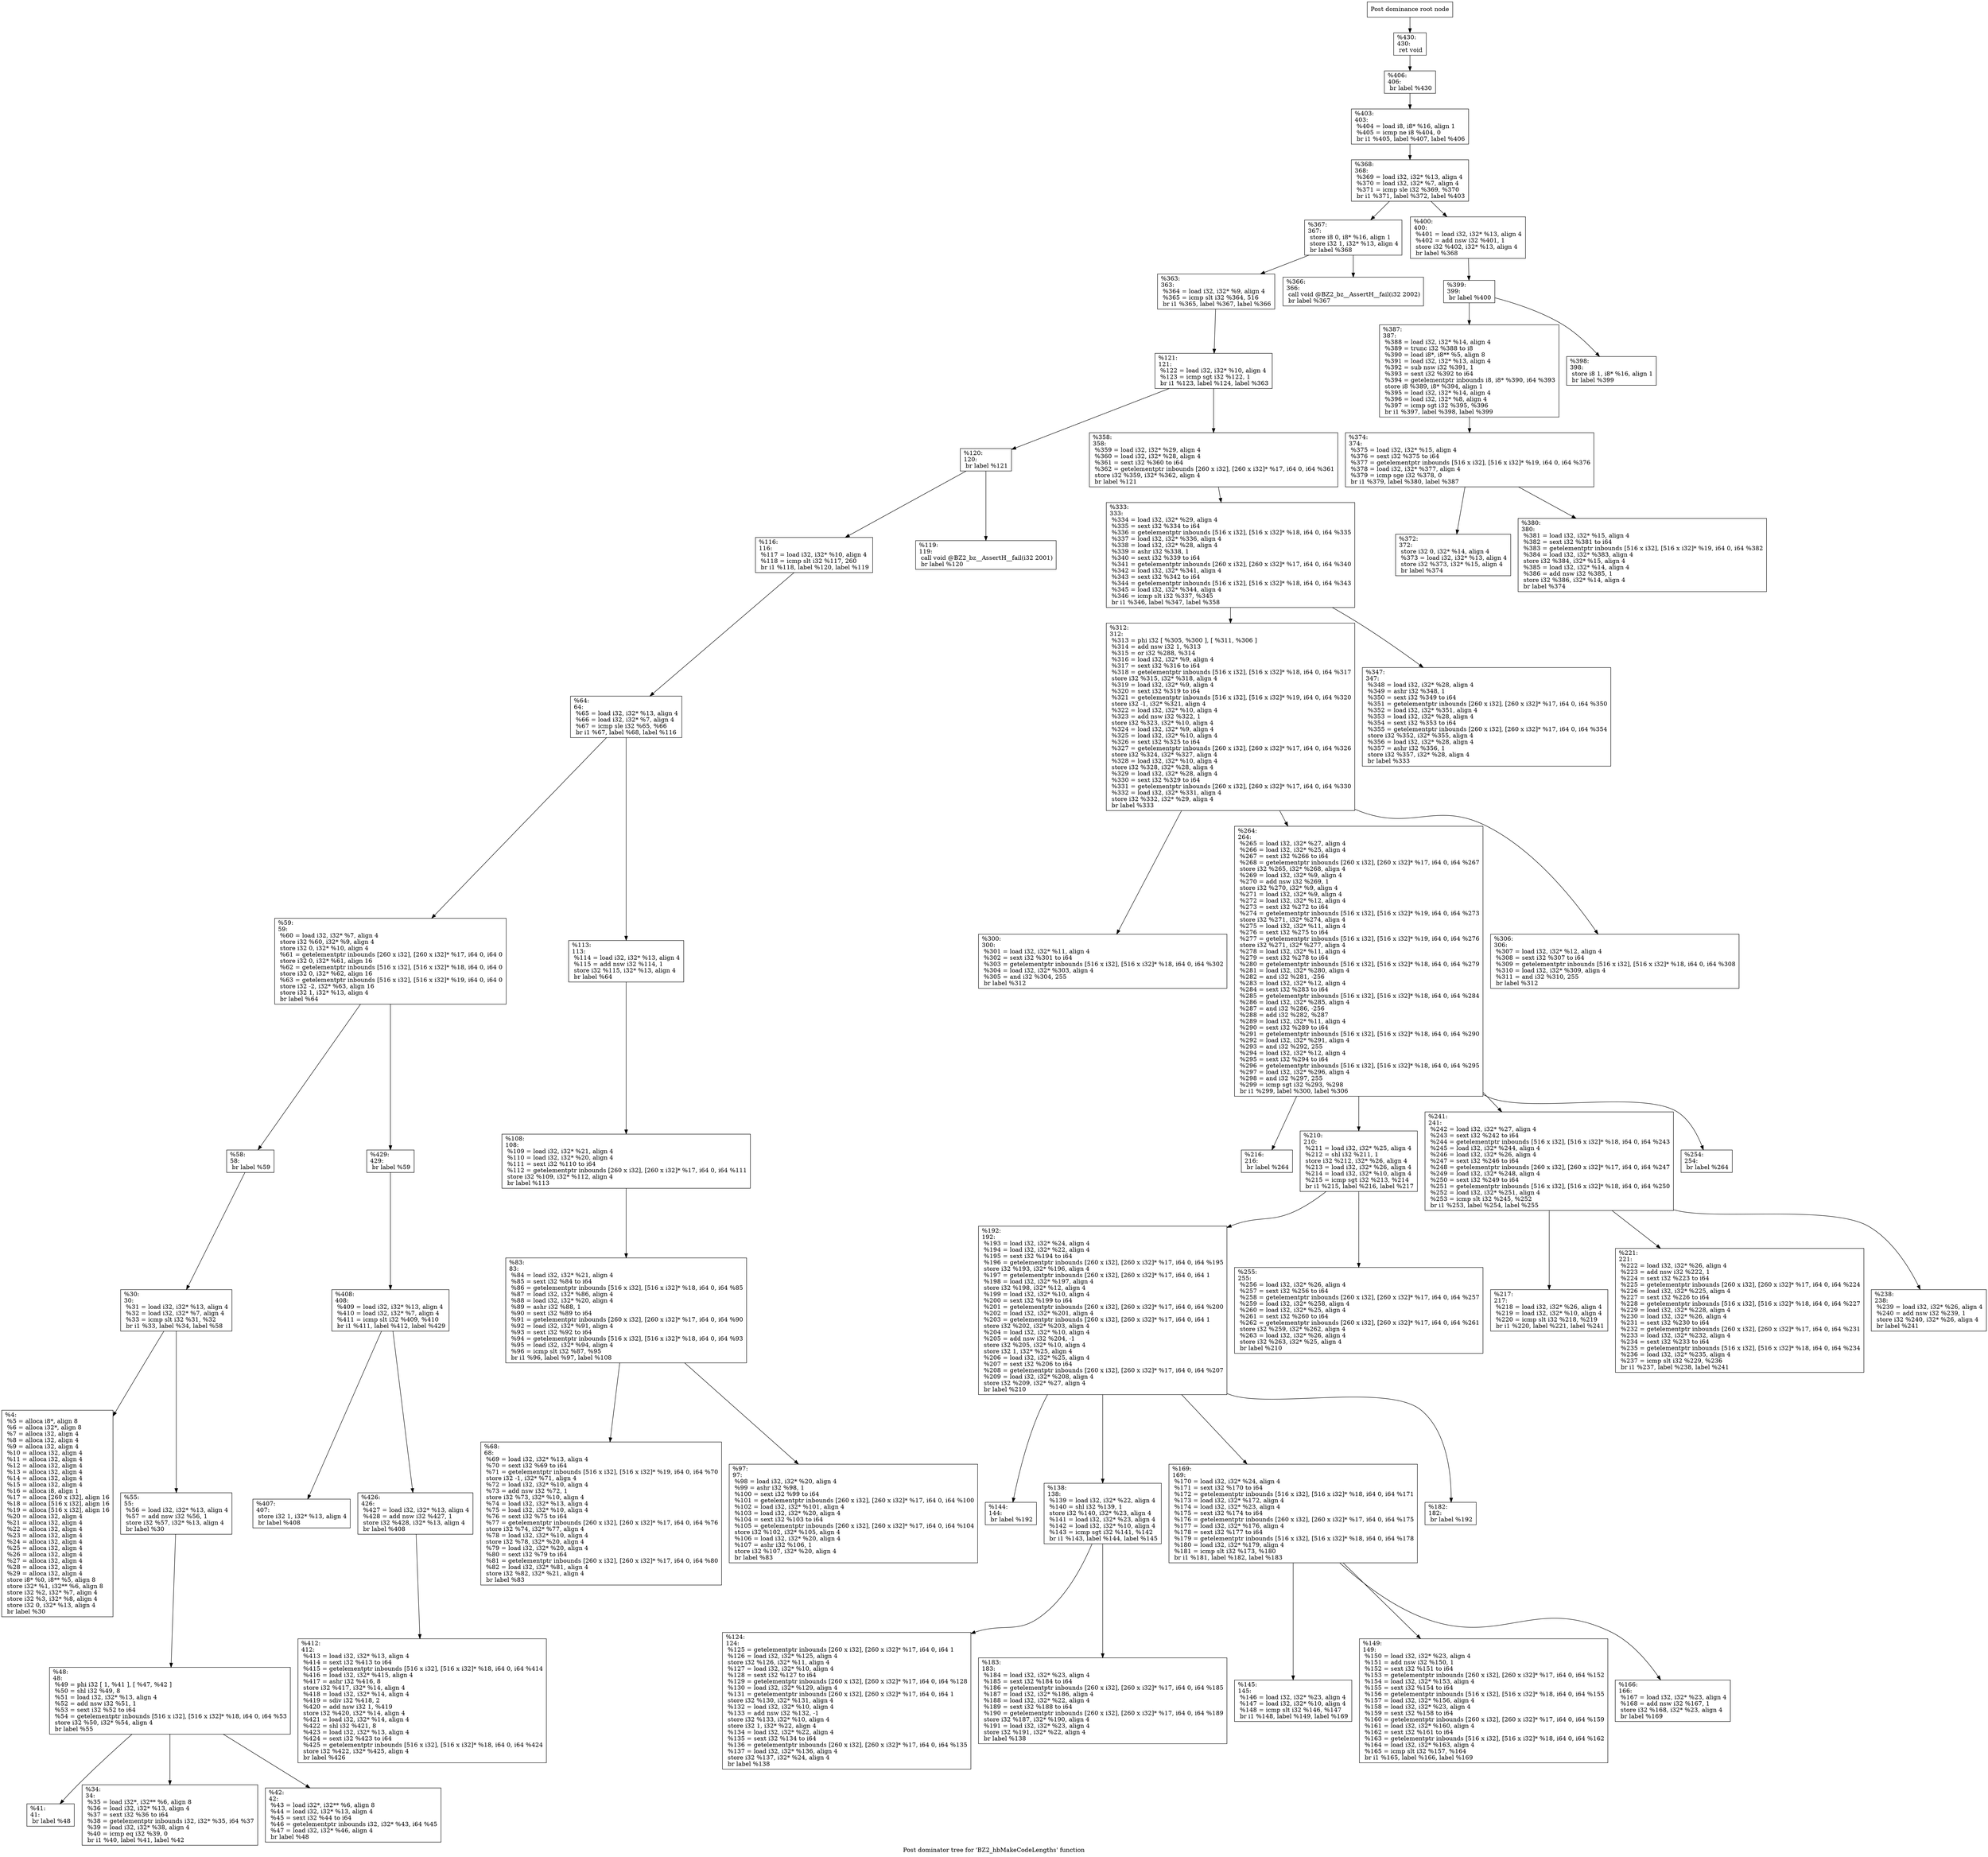 digraph "Post dominator tree for 'BZ2_hbMakeCodeLengths' function" {
	label="Post dominator tree for 'BZ2_hbMakeCodeLengths' function";

	Node0x15fe0a0 [shape=record,label="{Post dominance root node}"];
	Node0x15fe0a0 -> Node0x15f8700;
	Node0x15f8700 [shape=record,label="{%430:\l430:                                              \l  ret void\l}"];
	Node0x15f8700 -> Node0x161c270;
	Node0x161c270 [shape=record,label="{%406:\l406:                                              \l  br label %430\l}"];
	Node0x161c270 -> Node0x161bc70;
	Node0x161bc70 [shape=record,label="{%403:\l403:                                              \l  %404 = load i8, i8* %16, align 1\l  %405 = icmp ne i8 %404, 0\l  br i1 %405, label %407, label %406\l}"];
	Node0x161bc70 -> Node0x15cc560;
	Node0x15cc560 [shape=record,label="{%368:\l368:                                              \l  %369 = load i32, i32* %13, align 4\l  %370 = load i32, i32* %7, align 4\l  %371 = icmp sle i32 %369, %370\l  br i1 %371, label %372, label %403\l}"];
	Node0x15cc560 -> Node0x15d6f50;
	Node0x15cc560 -> Node0x1358300;
	Node0x15d6f50 [shape=record,label="{%367:\l367:                                              \l  store i8 0, i8* %16, align 1\l  store i32 1, i32* %13, align 4\l  br label %368\l}"];
	Node0x15d6f50 -> Node0x155bf70;
	Node0x15d6f50 -> Node0x143c5c0;
	Node0x155bf70 [shape=record,label="{%363:\l363:                                              \l  %364 = load i32, i32* %9, align 4\l  %365 = icmp slt i32 %364, 516\l  br i1 %365, label %367, label %366\l}"];
	Node0x155bf70 -> Node0x1560fd0;
	Node0x1560fd0 [shape=record,label="{%121:\l121:                                              \l  %122 = load i32, i32* %10, align 4\l  %123 = icmp sgt i32 %122, 1\l  br i1 %123, label %124, label %363\l}"];
	Node0x1560fd0 -> Node0x1515f60;
	Node0x1560fd0 -> Node0x1562890;
	Node0x1515f60 [shape=record,label="{%120:\l120:                                              \l  br label %121\l}"];
	Node0x1515f60 -> Node0x15119b0;
	Node0x1515f60 -> Node0x157a690;
	Node0x15119b0 [shape=record,label="{%116:\l116:                                              \l  %117 = load i32, i32* %10, align 4\l  %118 = icmp slt i32 %117, 260\l  br i1 %118, label %120, label %119\l}"];
	Node0x15119b0 -> Node0x14424d0;
	Node0x14424d0 [shape=record,label="{%64:\l64:                                               \l  %65 = load i32, i32* %13, align 4\l  %66 = load i32, i32* %7, align 4\l  %67 = icmp sle i32 %65, %66\l  br i1 %67, label %68, label %116\l}"];
	Node0x14424d0 -> Node0x12f7f40;
	Node0x14424d0 -> Node0x15168c0;
	Node0x12f7f40 [shape=record,label="{%59:\l59:                                               \l  %60 = load i32, i32* %7, align 4\l  store i32 %60, i32* %9, align 4\l  store i32 0, i32* %10, align 4\l  %61 = getelementptr inbounds [260 x i32], [260 x i32]* %17, i64 0, i64 0\l  store i32 0, i32* %61, align 16\l  %62 = getelementptr inbounds [516 x i32], [516 x i32]* %18, i64 0, i64 0\l  store i32 0, i32* %62, align 16\l  %63 = getelementptr inbounds [516 x i32], [516 x i32]* %19, i64 0, i64 0\l  store i32 -2, i32* %63, align 16\l  store i32 1, i32* %13, align 4\l  br label %64\l}"];
	Node0x12f7f40 -> Node0x1383530;
	Node0x12f7f40 -> Node0x1394d20;
	Node0x1383530 [shape=record,label="{%58:\l58:                                               \l  br label %59\l}"];
	Node0x1383530 -> Node0x14e8390;
	Node0x14e8390 [shape=record,label="{%30:\l30:                                               \l  %31 = load i32, i32* %13, align 4\l  %32 = load i32, i32* %7, align 4\l  %33 = icmp slt i32 %31, %32\l  br i1 %33, label %34, label %58\l}"];
	Node0x14e8390 -> Node0x15e3c00;
	Node0x14e8390 -> Node0x14f7780;
	Node0x15e3c00 [shape=record,label="{%4:\l  %5 = alloca i8*, align 8\l  %6 = alloca i32*, align 8\l  %7 = alloca i32, align 4\l  %8 = alloca i32, align 4\l  %9 = alloca i32, align 4\l  %10 = alloca i32, align 4\l  %11 = alloca i32, align 4\l  %12 = alloca i32, align 4\l  %13 = alloca i32, align 4\l  %14 = alloca i32, align 4\l  %15 = alloca i32, align 4\l  %16 = alloca i8, align 1\l  %17 = alloca [260 x i32], align 16\l  %18 = alloca [516 x i32], align 16\l  %19 = alloca [516 x i32], align 16\l  %20 = alloca i32, align 4\l  %21 = alloca i32, align 4\l  %22 = alloca i32, align 4\l  %23 = alloca i32, align 4\l  %24 = alloca i32, align 4\l  %25 = alloca i32, align 4\l  %26 = alloca i32, align 4\l  %27 = alloca i32, align 4\l  %28 = alloca i32, align 4\l  %29 = alloca i32, align 4\l  store i8* %0, i8** %5, align 8\l  store i32* %1, i32** %6, align 8\l  store i32 %2, i32* %7, align 4\l  store i32 %3, i32* %8, align 4\l  store i32 0, i32* %13, align 4\l  br label %30\l}"];
	Node0x14f7780 [shape=record,label="{%55:\l55:                                               \l  %56 = load i32, i32* %13, align 4\l  %57 = add nsw i32 %56, 1\l  store i32 %57, i32* %13, align 4\l  br label %30\l}"];
	Node0x14f7780 -> Node0x1527320;
	Node0x1527320 [shape=record,label="{%48:\l48:                                               \l  %49 = phi i32 [ 1, %41 ], [ %47, %42 ]\l  %50 = shl i32 %49, 8\l  %51 = load i32, i32* %13, align 4\l  %52 = add nsw i32 %51, 1\l  %53 = sext i32 %52 to i64\l  %54 = getelementptr inbounds [516 x i32], [516 x i32]* %18, i64 0, i64 %53\l  store i32 %50, i32* %54, align 4\l  br label %55\l}"];
	Node0x1527320 -> Node0x14fc960;
	Node0x1527320 -> Node0x15b9a10;
	Node0x1527320 -> Node0x14dd0a0;
	Node0x14fc960 [shape=record,label="{%41:\l41:                                               \l  br label %48\l}"];
	Node0x15b9a10 [shape=record,label="{%34:\l34:                                               \l  %35 = load i32*, i32** %6, align 8\l  %36 = load i32, i32* %13, align 4\l  %37 = sext i32 %36 to i64\l  %38 = getelementptr inbounds i32, i32* %35, i64 %37\l  %39 = load i32, i32* %38, align 4\l  %40 = icmp eq i32 %39, 0\l  br i1 %40, label %41, label %42\l}"];
	Node0x14dd0a0 [shape=record,label="{%42:\l42:                                               \l  %43 = load i32*, i32** %6, align 8\l  %44 = load i32, i32* %13, align 4\l  %45 = sext i32 %44 to i64\l  %46 = getelementptr inbounds i32, i32* %43, i64 %45\l  %47 = load i32, i32* %46, align 4\l  br label %48\l}"];
	Node0x1394d20 [shape=record,label="{%429:\l429:                                              \l  br label %59\l}"];
	Node0x1394d20 -> Node0x14e8540;
	Node0x14e8540 [shape=record,label="{%408:\l408:                                              \l  %409 = load i32, i32* %13, align 4\l  %410 = load i32, i32* %7, align 4\l  %411 = icmp slt i32 %409, %410\l  br i1 %411, label %412, label %429\l}"];
	Node0x14e8540 -> Node0x14124a0;
	Node0x14e8540 -> Node0x1554090;
	Node0x14124a0 [shape=record,label="{%407:\l407:                                              \l  store i32 1, i32* %13, align 4\l  br label %408\l}"];
	Node0x1554090 [shape=record,label="{%426:\l426:                                              \l  %427 = load i32, i32* %13, align 4\l  %428 = add nsw i32 %427, 1\l  store i32 %428, i32* %13, align 4\l  br label %408\l}"];
	Node0x1554090 -> Node0x155e8c0;
	Node0x155e8c0 [shape=record,label="{%412:\l412:                                              \l  %413 = load i32, i32* %13, align 4\l  %414 = sext i32 %413 to i64\l  %415 = getelementptr inbounds [516 x i32], [516 x i32]* %18, i64 0, i64 %414\l  %416 = load i32, i32* %415, align 4\l  %417 = ashr i32 %416, 8\l  store i32 %417, i32* %14, align 4\l  %418 = load i32, i32* %14, align 4\l  %419 = sdiv i32 %418, 2\l  %420 = add nsw i32 1, %419\l  store i32 %420, i32* %14, align 4\l  %421 = load i32, i32* %14, align 4\l  %422 = shl i32 %421, 8\l  %423 = load i32, i32* %13, align 4\l  %424 = sext i32 %423 to i64\l  %425 = getelementptr inbounds [516 x i32], [516 x i32]* %18, i64 0, i64 %424\l  store i32 %422, i32* %425, align 4\l  br label %426\l}"];
	Node0x15168c0 [shape=record,label="{%113:\l113:                                              \l  %114 = load i32, i32* %13, align 4\l  %115 = add nsw i32 %114, 1\l  store i32 %115, i32* %13, align 4\l  br label %64\l}"];
	Node0x15168c0 -> Node0x15e9c90;
	Node0x15e9c90 [shape=record,label="{%108:\l108:                                              \l  %109 = load i32, i32* %21, align 4\l  %110 = load i32, i32* %20, align 4\l  %111 = sext i32 %110 to i64\l  %112 = getelementptr inbounds [260 x i32], [260 x i32]* %17, i64 0, i64 %111\l  store i32 %109, i32* %112, align 4\l  br label %113\l}"];
	Node0x15e9c90 -> Node0x154a380;
	Node0x154a380 [shape=record,label="{%83:\l83:                                               \l  %84 = load i32, i32* %21, align 4\l  %85 = sext i32 %84 to i64\l  %86 = getelementptr inbounds [516 x i32], [516 x i32]* %18, i64 0, i64 %85\l  %87 = load i32, i32* %86, align 4\l  %88 = load i32, i32* %20, align 4\l  %89 = ashr i32 %88, 1\l  %90 = sext i32 %89 to i64\l  %91 = getelementptr inbounds [260 x i32], [260 x i32]* %17, i64 0, i64 %90\l  %92 = load i32, i32* %91, align 4\l  %93 = sext i32 %92 to i64\l  %94 = getelementptr inbounds [516 x i32], [516 x i32]* %18, i64 0, i64 %93\l  %95 = load i32, i32* %94, align 4\l  %96 = icmp slt i32 %87, %95\l  br i1 %96, label %97, label %108\l}"];
	Node0x154a380 -> Node0x14e73b0;
	Node0x154a380 -> Node0x15d1b50;
	Node0x14e73b0 [shape=record,label="{%68:\l68:                                               \l  %69 = load i32, i32* %13, align 4\l  %70 = sext i32 %69 to i64\l  %71 = getelementptr inbounds [516 x i32], [516 x i32]* %19, i64 0, i64 %70\l  store i32 -1, i32* %71, align 4\l  %72 = load i32, i32* %10, align 4\l  %73 = add nsw i32 %72, 1\l  store i32 %73, i32* %10, align 4\l  %74 = load i32, i32* %13, align 4\l  %75 = load i32, i32* %10, align 4\l  %76 = sext i32 %75 to i64\l  %77 = getelementptr inbounds [260 x i32], [260 x i32]* %17, i64 0, i64 %76\l  store i32 %74, i32* %77, align 4\l  %78 = load i32, i32* %10, align 4\l  store i32 %78, i32* %20, align 4\l  %79 = load i32, i32* %20, align 4\l  %80 = sext i32 %79 to i64\l  %81 = getelementptr inbounds [260 x i32], [260 x i32]* %17, i64 0, i64 %80\l  %82 = load i32, i32* %81, align 4\l  store i32 %82, i32* %21, align 4\l  br label %83\l}"];
	Node0x15d1b50 [shape=record,label="{%97:\l97:                                               \l  %98 = load i32, i32* %20, align 4\l  %99 = ashr i32 %98, 1\l  %100 = sext i32 %99 to i64\l  %101 = getelementptr inbounds [260 x i32], [260 x i32]* %17, i64 0, i64 %100\l  %102 = load i32, i32* %101, align 4\l  %103 = load i32, i32* %20, align 4\l  %104 = sext i32 %103 to i64\l  %105 = getelementptr inbounds [260 x i32], [260 x i32]* %17, i64 0, i64 %104\l  store i32 %102, i32* %105, align 4\l  %106 = load i32, i32* %20, align 4\l  %107 = ashr i32 %106, 1\l  store i32 %107, i32* %20, align 4\l  br label %83\l}"];
	Node0x157a690 [shape=record,label="{%119:\l119:                                              \l  call void @BZ2_bz__AssertH__fail(i32 2001)\l  br label %120\l}"];
	Node0x1562890 [shape=record,label="{%358:\l358:                                              \l  %359 = load i32, i32* %29, align 4\l  %360 = load i32, i32* %28, align 4\l  %361 = sext i32 %360 to i64\l  %362 = getelementptr inbounds [260 x i32], [260 x i32]* %17, i64 0, i64 %361\l  store i32 %359, i32* %362, align 4\l  br label %121\l}"];
	Node0x1562890 -> Node0x1549cf0;
	Node0x1549cf0 [shape=record,label="{%333:\l333:                                              \l  %334 = load i32, i32* %29, align 4\l  %335 = sext i32 %334 to i64\l  %336 = getelementptr inbounds [516 x i32], [516 x i32]* %18, i64 0, i64 %335\l  %337 = load i32, i32* %336, align 4\l  %338 = load i32, i32* %28, align 4\l  %339 = ashr i32 %338, 1\l  %340 = sext i32 %339 to i64\l  %341 = getelementptr inbounds [260 x i32], [260 x i32]* %17, i64 0, i64 %340\l  %342 = load i32, i32* %341, align 4\l  %343 = sext i32 %342 to i64\l  %344 = getelementptr inbounds [516 x i32], [516 x i32]* %18, i64 0, i64 %343\l  %345 = load i32, i32* %344, align 4\l  %346 = icmp slt i32 %337, %345\l  br i1 %346, label %347, label %358\l}"];
	Node0x1549cf0 -> Node0x15be6f0;
	Node0x1549cf0 -> Node0x155a0b0;
	Node0x15be6f0 [shape=record,label="{%312:\l312:                                              \l  %313 = phi i32 [ %305, %300 ], [ %311, %306 ]\l  %314 = add nsw i32 1, %313\l  %315 = or i32 %288, %314\l  %316 = load i32, i32* %9, align 4\l  %317 = sext i32 %316 to i64\l  %318 = getelementptr inbounds [516 x i32], [516 x i32]* %18, i64 0, i64 %317\l  store i32 %315, i32* %318, align 4\l  %319 = load i32, i32* %9, align 4\l  %320 = sext i32 %319 to i64\l  %321 = getelementptr inbounds [516 x i32], [516 x i32]* %19, i64 0, i64 %320\l  store i32 -1, i32* %321, align 4\l  %322 = load i32, i32* %10, align 4\l  %323 = add nsw i32 %322, 1\l  store i32 %323, i32* %10, align 4\l  %324 = load i32, i32* %9, align 4\l  %325 = load i32, i32* %10, align 4\l  %326 = sext i32 %325 to i64\l  %327 = getelementptr inbounds [260 x i32], [260 x i32]* %17, i64 0, i64 %326\l  store i32 %324, i32* %327, align 4\l  %328 = load i32, i32* %10, align 4\l  store i32 %328, i32* %28, align 4\l  %329 = load i32, i32* %28, align 4\l  %330 = sext i32 %329 to i64\l  %331 = getelementptr inbounds [260 x i32], [260 x i32]* %17, i64 0, i64 %330\l  %332 = load i32, i32* %331, align 4\l  store i32 %332, i32* %29, align 4\l  br label %333\l}"];
	Node0x15be6f0 -> Node0x15cd230;
	Node0x15be6f0 -> Node0x1543870;
	Node0x15be6f0 -> Node0x12f92d0;
	Node0x15cd230 [shape=record,label="{%300:\l300:                                              \l  %301 = load i32, i32* %11, align 4\l  %302 = sext i32 %301 to i64\l  %303 = getelementptr inbounds [516 x i32], [516 x i32]* %18, i64 0, i64 %302\l  %304 = load i32, i32* %303, align 4\l  %305 = and i32 %304, 255\l  br label %312\l}"];
	Node0x1543870 [shape=record,label="{%264:\l264:                                              \l  %265 = load i32, i32* %27, align 4\l  %266 = load i32, i32* %25, align 4\l  %267 = sext i32 %266 to i64\l  %268 = getelementptr inbounds [260 x i32], [260 x i32]* %17, i64 0, i64 %267\l  store i32 %265, i32* %268, align 4\l  %269 = load i32, i32* %9, align 4\l  %270 = add nsw i32 %269, 1\l  store i32 %270, i32* %9, align 4\l  %271 = load i32, i32* %9, align 4\l  %272 = load i32, i32* %12, align 4\l  %273 = sext i32 %272 to i64\l  %274 = getelementptr inbounds [516 x i32], [516 x i32]* %19, i64 0, i64 %273\l  store i32 %271, i32* %274, align 4\l  %275 = load i32, i32* %11, align 4\l  %276 = sext i32 %275 to i64\l  %277 = getelementptr inbounds [516 x i32], [516 x i32]* %19, i64 0, i64 %276\l  store i32 %271, i32* %277, align 4\l  %278 = load i32, i32* %11, align 4\l  %279 = sext i32 %278 to i64\l  %280 = getelementptr inbounds [516 x i32], [516 x i32]* %18, i64 0, i64 %279\l  %281 = load i32, i32* %280, align 4\l  %282 = and i32 %281, -256\l  %283 = load i32, i32* %12, align 4\l  %284 = sext i32 %283 to i64\l  %285 = getelementptr inbounds [516 x i32], [516 x i32]* %18, i64 0, i64 %284\l  %286 = load i32, i32* %285, align 4\l  %287 = and i32 %286, -256\l  %288 = add i32 %282, %287\l  %289 = load i32, i32* %11, align 4\l  %290 = sext i32 %289 to i64\l  %291 = getelementptr inbounds [516 x i32], [516 x i32]* %18, i64 0, i64 %290\l  %292 = load i32, i32* %291, align 4\l  %293 = and i32 %292, 255\l  %294 = load i32, i32* %12, align 4\l  %295 = sext i32 %294 to i64\l  %296 = getelementptr inbounds [516 x i32], [516 x i32]* %18, i64 0, i64 %295\l  %297 = load i32, i32* %296, align 4\l  %298 = and i32 %297, 255\l  %299 = icmp sgt i32 %293, %298\l  br i1 %299, label %300, label %306\l}"];
	Node0x1543870 -> Node0x15e42d0;
	Node0x1543870 -> Node0x1559890;
	Node0x1543870 -> Node0x1544270;
	Node0x1543870 -> Node0x127d520;
	Node0x15e42d0 [shape=record,label="{%216:\l216:                                              \l  br label %264\l}"];
	Node0x1559890 [shape=record,label="{%210:\l210:                                              \l  %211 = load i32, i32* %25, align 4\l  %212 = shl i32 %211, 1\l  store i32 %212, i32* %26, align 4\l  %213 = load i32, i32* %26, align 4\l  %214 = load i32, i32* %10, align 4\l  %215 = icmp sgt i32 %213, %214\l  br i1 %215, label %216, label %217\l}"];
	Node0x1559890 -> Node0x15f14f0;
	Node0x1559890 -> Node0x15562c0;
	Node0x15f14f0 [shape=record,label="{%192:\l192:                                              \l  %193 = load i32, i32* %24, align 4\l  %194 = load i32, i32* %22, align 4\l  %195 = sext i32 %194 to i64\l  %196 = getelementptr inbounds [260 x i32], [260 x i32]* %17, i64 0, i64 %195\l  store i32 %193, i32* %196, align 4\l  %197 = getelementptr inbounds [260 x i32], [260 x i32]* %17, i64 0, i64 1\l  %198 = load i32, i32* %197, align 4\l  store i32 %198, i32* %12, align 4\l  %199 = load i32, i32* %10, align 4\l  %200 = sext i32 %199 to i64\l  %201 = getelementptr inbounds [260 x i32], [260 x i32]* %17, i64 0, i64 %200\l  %202 = load i32, i32* %201, align 4\l  %203 = getelementptr inbounds [260 x i32], [260 x i32]* %17, i64 0, i64 1\l  store i32 %202, i32* %203, align 4\l  %204 = load i32, i32* %10, align 4\l  %205 = add nsw i32 %204, -1\l  store i32 %205, i32* %10, align 4\l  store i32 1, i32* %25, align 4\l  %206 = load i32, i32* %25, align 4\l  %207 = sext i32 %206 to i64\l  %208 = getelementptr inbounds [260 x i32], [260 x i32]* %17, i64 0, i64 %207\l  %209 = load i32, i32* %208, align 4\l  store i32 %209, i32* %27, align 4\l  br label %210\l}"];
	Node0x15f14f0 -> Node0x15cc910;
	Node0x15f14f0 -> Node0x152d530;
	Node0x15f14f0 -> Node0x1556f50;
	Node0x15f14f0 -> Node0x1396730;
	Node0x15cc910 [shape=record,label="{%144:\l144:                                              \l  br label %192\l}"];
	Node0x152d530 [shape=record,label="{%138:\l138:                                              \l  %139 = load i32, i32* %22, align 4\l  %140 = shl i32 %139, 1\l  store i32 %140, i32* %23, align 4\l  %141 = load i32, i32* %23, align 4\l  %142 = load i32, i32* %10, align 4\l  %143 = icmp sgt i32 %141, %142\l  br i1 %143, label %144, label %145\l}"];
	Node0x152d530 -> Node0x150d150;
	Node0x152d530 -> Node0x15c96c0;
	Node0x150d150 [shape=record,label="{%124:\l124:                                              \l  %125 = getelementptr inbounds [260 x i32], [260 x i32]* %17, i64 0, i64 1\l  %126 = load i32, i32* %125, align 4\l  store i32 %126, i32* %11, align 4\l  %127 = load i32, i32* %10, align 4\l  %128 = sext i32 %127 to i64\l  %129 = getelementptr inbounds [260 x i32], [260 x i32]* %17, i64 0, i64 %128\l  %130 = load i32, i32* %129, align 4\l  %131 = getelementptr inbounds [260 x i32], [260 x i32]* %17, i64 0, i64 1\l  store i32 %130, i32* %131, align 4\l  %132 = load i32, i32* %10, align 4\l  %133 = add nsw i32 %132, -1\l  store i32 %133, i32* %10, align 4\l  store i32 1, i32* %22, align 4\l  %134 = load i32, i32* %22, align 4\l  %135 = sext i32 %134 to i64\l  %136 = getelementptr inbounds [260 x i32], [260 x i32]* %17, i64 0, i64 %135\l  %137 = load i32, i32* %136, align 4\l  store i32 %137, i32* %24, align 4\l  br label %138\l}"];
	Node0x15c96c0 [shape=record,label="{%183:\l183:                                              \l  %184 = load i32, i32* %23, align 4\l  %185 = sext i32 %184 to i64\l  %186 = getelementptr inbounds [260 x i32], [260 x i32]* %17, i64 0, i64 %185\l  %187 = load i32, i32* %186, align 4\l  %188 = load i32, i32* %22, align 4\l  %189 = sext i32 %188 to i64\l  %190 = getelementptr inbounds [260 x i32], [260 x i32]* %17, i64 0, i64 %189\l  store i32 %187, i32* %190, align 4\l  %191 = load i32, i32* %23, align 4\l  store i32 %191, i32* %22, align 4\l  br label %138\l}"];
	Node0x1556f50 [shape=record,label="{%169:\l169:                                              \l  %170 = load i32, i32* %24, align 4\l  %171 = sext i32 %170 to i64\l  %172 = getelementptr inbounds [516 x i32], [516 x i32]* %18, i64 0, i64 %171\l  %173 = load i32, i32* %172, align 4\l  %174 = load i32, i32* %23, align 4\l  %175 = sext i32 %174 to i64\l  %176 = getelementptr inbounds [260 x i32], [260 x i32]* %17, i64 0, i64 %175\l  %177 = load i32, i32* %176, align 4\l  %178 = sext i32 %177 to i64\l  %179 = getelementptr inbounds [516 x i32], [516 x i32]* %18, i64 0, i64 %178\l  %180 = load i32, i32* %179, align 4\l  %181 = icmp slt i32 %173, %180\l  br i1 %181, label %182, label %183\l}"];
	Node0x1556f50 -> Node0x15cb080;
	Node0x1556f50 -> Node0x152aab0;
	Node0x1556f50 -> Node0x15ee930;
	Node0x15cb080 [shape=record,label="{%145:\l145:                                              \l  %146 = load i32, i32* %23, align 4\l  %147 = load i32, i32* %10, align 4\l  %148 = icmp slt i32 %146, %147\l  br i1 %148, label %149, label %169\l}"];
	Node0x152aab0 [shape=record,label="{%149:\l149:                                              \l  %150 = load i32, i32* %23, align 4\l  %151 = add nsw i32 %150, 1\l  %152 = sext i32 %151 to i64\l  %153 = getelementptr inbounds [260 x i32], [260 x i32]* %17, i64 0, i64 %152\l  %154 = load i32, i32* %153, align 4\l  %155 = sext i32 %154 to i64\l  %156 = getelementptr inbounds [516 x i32], [516 x i32]* %18, i64 0, i64 %155\l  %157 = load i32, i32* %156, align 4\l  %158 = load i32, i32* %23, align 4\l  %159 = sext i32 %158 to i64\l  %160 = getelementptr inbounds [260 x i32], [260 x i32]* %17, i64 0, i64 %159\l  %161 = load i32, i32* %160, align 4\l  %162 = sext i32 %161 to i64\l  %163 = getelementptr inbounds [516 x i32], [516 x i32]* %18, i64 0, i64 %162\l  %164 = load i32, i32* %163, align 4\l  %165 = icmp slt i32 %157, %164\l  br i1 %165, label %166, label %169\l}"];
	Node0x15ee930 [shape=record,label="{%166:\l166:                                              \l  %167 = load i32, i32* %23, align 4\l  %168 = add nsw i32 %167, 1\l  store i32 %168, i32* %23, align 4\l  br label %169\l}"];
	Node0x1396730 [shape=record,label="{%182:\l182:                                              \l  br label %192\l}"];
	Node0x15562c0 [shape=record,label="{%255:\l255:                                              \l  %256 = load i32, i32* %26, align 4\l  %257 = sext i32 %256 to i64\l  %258 = getelementptr inbounds [260 x i32], [260 x i32]* %17, i64 0, i64 %257\l  %259 = load i32, i32* %258, align 4\l  %260 = load i32, i32* %25, align 4\l  %261 = sext i32 %260 to i64\l  %262 = getelementptr inbounds [260 x i32], [260 x i32]* %17, i64 0, i64 %261\l  store i32 %259, i32* %262, align 4\l  %263 = load i32, i32* %26, align 4\l  store i32 %263, i32* %25, align 4\l  br label %210\l}"];
	Node0x1544270 [shape=record,label="{%241:\l241:                                              \l  %242 = load i32, i32* %27, align 4\l  %243 = sext i32 %242 to i64\l  %244 = getelementptr inbounds [516 x i32], [516 x i32]* %18, i64 0, i64 %243\l  %245 = load i32, i32* %244, align 4\l  %246 = load i32, i32* %26, align 4\l  %247 = sext i32 %246 to i64\l  %248 = getelementptr inbounds [260 x i32], [260 x i32]* %17, i64 0, i64 %247\l  %249 = load i32, i32* %248, align 4\l  %250 = sext i32 %249 to i64\l  %251 = getelementptr inbounds [516 x i32], [516 x i32]* %18, i64 0, i64 %250\l  %252 = load i32, i32* %251, align 4\l  %253 = icmp slt i32 %245, %252\l  br i1 %253, label %254, label %255\l}"];
	Node0x1544270 -> Node0x1355790;
	Node0x1544270 -> Node0x15b8c30;
	Node0x1544270 -> Node0x14414a0;
	Node0x1355790 [shape=record,label="{%217:\l217:                                              \l  %218 = load i32, i32* %26, align 4\l  %219 = load i32, i32* %10, align 4\l  %220 = icmp slt i32 %218, %219\l  br i1 %220, label %221, label %241\l}"];
	Node0x15b8c30 [shape=record,label="{%221:\l221:                                              \l  %222 = load i32, i32* %26, align 4\l  %223 = add nsw i32 %222, 1\l  %224 = sext i32 %223 to i64\l  %225 = getelementptr inbounds [260 x i32], [260 x i32]* %17, i64 0, i64 %224\l  %226 = load i32, i32* %225, align 4\l  %227 = sext i32 %226 to i64\l  %228 = getelementptr inbounds [516 x i32], [516 x i32]* %18, i64 0, i64 %227\l  %229 = load i32, i32* %228, align 4\l  %230 = load i32, i32* %26, align 4\l  %231 = sext i32 %230 to i64\l  %232 = getelementptr inbounds [260 x i32], [260 x i32]* %17, i64 0, i64 %231\l  %233 = load i32, i32* %232, align 4\l  %234 = sext i32 %233 to i64\l  %235 = getelementptr inbounds [516 x i32], [516 x i32]* %18, i64 0, i64 %234\l  %236 = load i32, i32* %235, align 4\l  %237 = icmp slt i32 %229, %236\l  br i1 %237, label %238, label %241\l}"];
	Node0x14414a0 [shape=record,label="{%238:\l238:                                              \l  %239 = load i32, i32* %26, align 4\l  %240 = add nsw i32 %239, 1\l  store i32 %240, i32* %26, align 4\l  br label %241\l}"];
	Node0x127d520 [shape=record,label="{%254:\l254:                                              \l  br label %264\l}"];
	Node0x12f92d0 [shape=record,label="{%306:\l306:                                              \l  %307 = load i32, i32* %12, align 4\l  %308 = sext i32 %307 to i64\l  %309 = getelementptr inbounds [516 x i32], [516 x i32]* %18, i64 0, i64 %308\l  %310 = load i32, i32* %309, align 4\l  %311 = and i32 %310, 255\l  br label %312\l}"];
	Node0x155a0b0 [shape=record,label="{%347:\l347:                                              \l  %348 = load i32, i32* %28, align 4\l  %349 = ashr i32 %348, 1\l  %350 = sext i32 %349 to i64\l  %351 = getelementptr inbounds [260 x i32], [260 x i32]* %17, i64 0, i64 %350\l  %352 = load i32, i32* %351, align 4\l  %353 = load i32, i32* %28, align 4\l  %354 = sext i32 %353 to i64\l  %355 = getelementptr inbounds [260 x i32], [260 x i32]* %17, i64 0, i64 %354\l  store i32 %352, i32* %355, align 4\l  %356 = load i32, i32* %28, align 4\l  %357 = ashr i32 %356, 1\l  store i32 %357, i32* %28, align 4\l  br label %333\l}"];
	Node0x143c5c0 [shape=record,label="{%366:\l366:                                              \l  call void @BZ2_bz__AssertH__fail(i32 2002)\l  br label %367\l}"];
	Node0x1358300 [shape=record,label="{%400:\l400:                                              \l  %401 = load i32, i32* %13, align 4\l  %402 = add nsw i32 %401, 1\l  store i32 %402, i32* %13, align 4\l  br label %368\l}"];
	Node0x1358300 -> Node0x15e3ab0;
	Node0x15e3ab0 [shape=record,label="{%399:\l399:                                              \l  br label %400\l}"];
	Node0x15e3ab0 -> Node0x1529b00;
	Node0x15e3ab0 -> Node0x155bd70;
	Node0x1529b00 [shape=record,label="{%387:\l387:                                              \l  %388 = load i32, i32* %14, align 4\l  %389 = trunc i32 %388 to i8\l  %390 = load i8*, i8** %5, align 8\l  %391 = load i32, i32* %13, align 4\l  %392 = sub nsw i32 %391, 1\l  %393 = sext i32 %392 to i64\l  %394 = getelementptr inbounds i8, i8* %390, i64 %393\l  store i8 %389, i8* %394, align 1\l  %395 = load i32, i32* %14, align 4\l  %396 = load i32, i32* %8, align 4\l  %397 = icmp sgt i32 %395, %396\l  br i1 %397, label %398, label %399\l}"];
	Node0x1529b00 -> Node0x15e0790;
	Node0x15e0790 [shape=record,label="{%374:\l374:                                              \l  %375 = load i32, i32* %15, align 4\l  %376 = sext i32 %375 to i64\l  %377 = getelementptr inbounds [516 x i32], [516 x i32]* %19, i64 0, i64 %376\l  %378 = load i32, i32* %377, align 4\l  %379 = icmp sge i32 %378, 0\l  br i1 %379, label %380, label %387\l}"];
	Node0x15e0790 -> Node0x15caf10;
	Node0x15e0790 -> Node0x14f7590;
	Node0x15caf10 [shape=record,label="{%372:\l372:                                              \l  store i32 0, i32* %14, align 4\l  %373 = load i32, i32* %13, align 4\l  store i32 %373, i32* %15, align 4\l  br label %374\l}"];
	Node0x14f7590 [shape=record,label="{%380:\l380:                                              \l  %381 = load i32, i32* %15, align 4\l  %382 = sext i32 %381 to i64\l  %383 = getelementptr inbounds [516 x i32], [516 x i32]* %19, i64 0, i64 %382\l  %384 = load i32, i32* %383, align 4\l  store i32 %384, i32* %15, align 4\l  %385 = load i32, i32* %14, align 4\l  %386 = add nsw i32 %385, 1\l  store i32 %386, i32* %14, align 4\l  br label %374\l}"];
	Node0x155bd70 [shape=record,label="{%398:\l398:                                              \l  store i8 1, i8* %16, align 1\l  br label %399\l}"];
}
